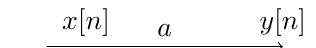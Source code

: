 \documentclass{standalone}
\usepackage{tikz}
\usetikzlibrary{calc}
\usetikzlibrary{positioning}
\usetikzlibrary{shapes,arrows,decorations.pathreplacing,decorations.markings}
\tikzstyle{block} = [draw, fill=gray!20, rectangle]
\tikzstyle{sum} = [draw, fill=gray!20, circle, node distance=1cm]
\tikzstyle{input} = [coordinate]
\tikzstyle{output} = [coordinate]
\tikzstyle{pinstyle} = [pin edge={to-,thin,black}]
\usepackage{pgfplots}
 \pgfplotsset{compat=1.13}
 \usepackage{transparent}

\begin{document}
  \tikzstyle{block} = [draw, fill=gray!20, rectangle, 
    minimum height=2em, minimum width=2em]
  \tikzstyle{sum} = [draw, fill=gray!20, circle, node distance=1cm]
  \tikzstyle{input} = [coordinate]
  \tikzstyle{output} = [coordinate]
  \tikzstyle{pinstyle} = [pin edge={to-,thin,black}]
  
  \begin{tikzpicture}[auto]
    \node [input, name=input] at (0,0) {};
    \node [shape=coordinate, name=signal1] at (1,0) {};
    \node [shape=coordinate, name=signal2] at (2,0) {};
    \node [output, right of=signal2] (output) {};

    \draw (input) -- node {$x[n]$} (signal1);
    \draw (signal1) -- node {$a$} (signal2);
    \draw [->] (signal2) -- node[pos=1] {$y[n]$} (output);
  \end{tikzpicture}  

\end{document}
